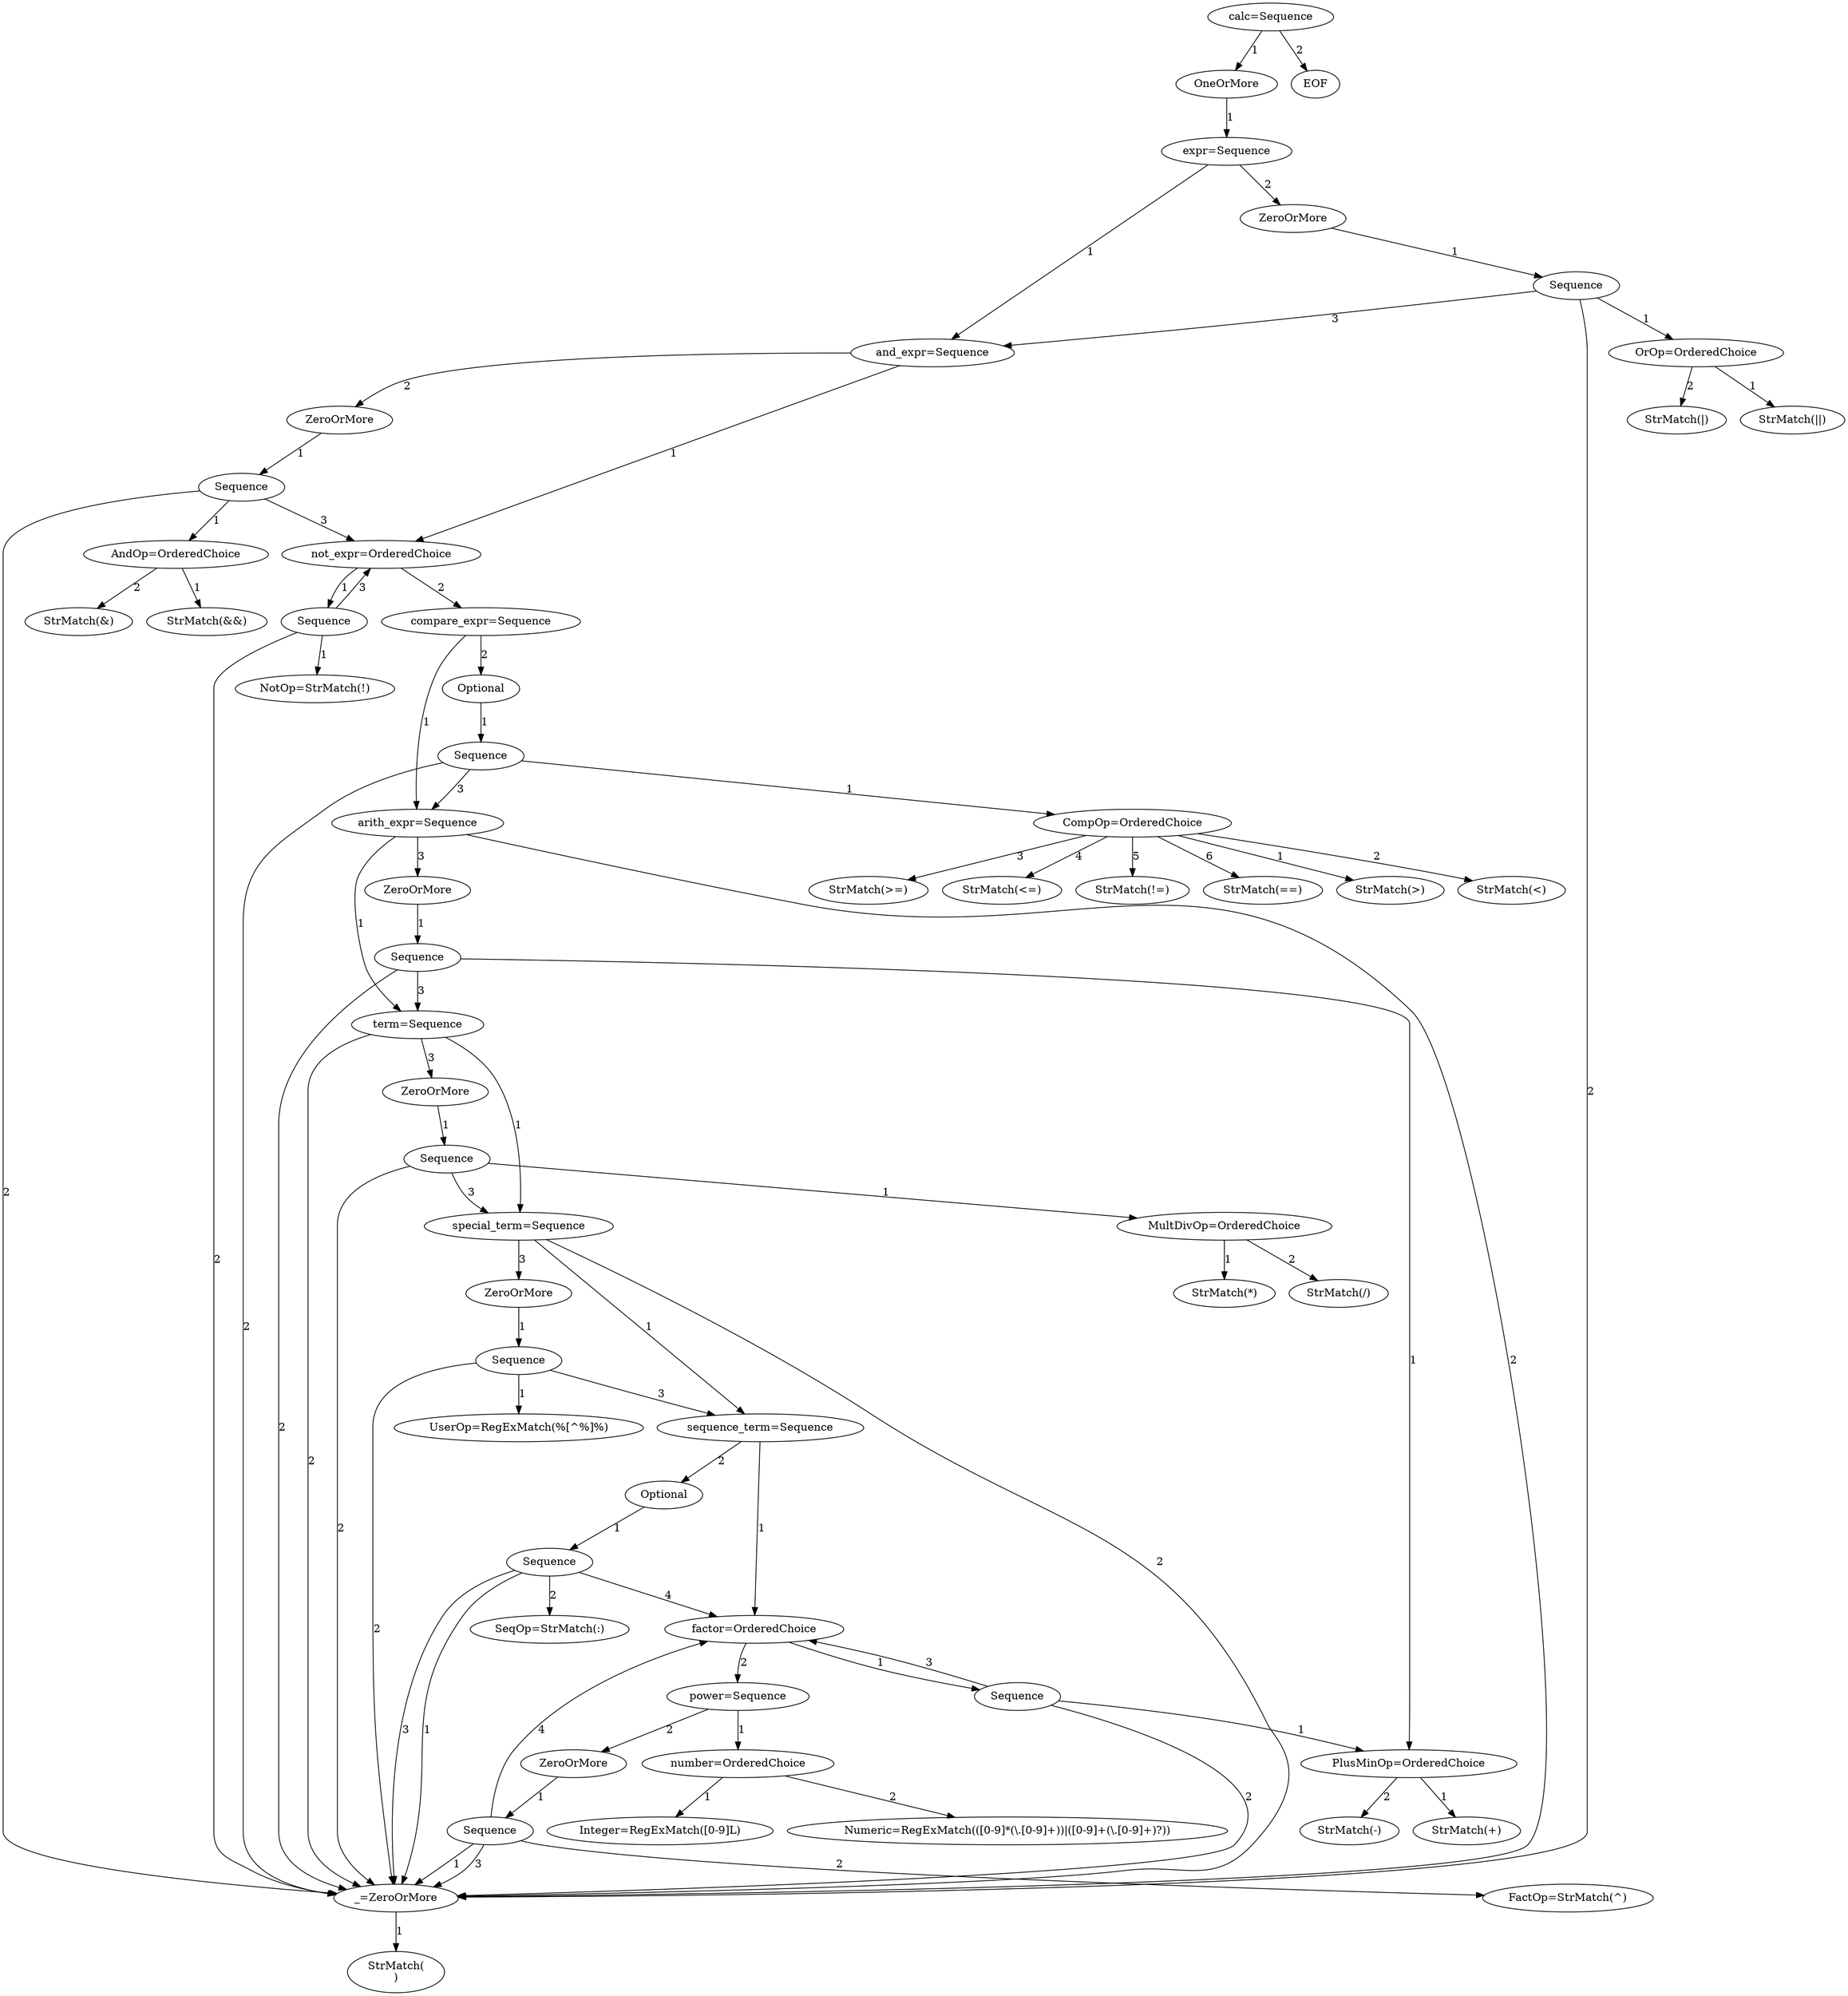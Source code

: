 digraph arpeggio_graph {
4359523072 [label="calc=Sequence"];
4359523072->4359522064 [label="1"]

4359522064 [label="OneOrMore"];
4359522064->4359523296 [label="1"]

4359523296 [label="expr=Sequence"];
4359523296->4359447272 [label="1"]

4359447272 [label="and_expr=Sequence"];
4359447272->4359446824 [label="1"]

4359446824 [label="not_expr=OrderedChoice"];
4359446824->4359448728 [label="1"]

4359448728 [label="Sequence"];
4359448728->4359523128 [label="1"]

4359523128 [label="NotOp=StrMatch(!)"];
4359448728->4359523464 [label="2"]

4359523464 [label="_=ZeroOrMore"];
4359523464->4359553544 [label="1"]

4359553544 [label="StrMatch(\n)"];
4359448728->4359446824 [label="3"]

4359446824->4359446992 [label="2"]

4359446992 [label="compare_expr=Sequence"];
4359446992->4359447608 [label="1"]

4359447608 [label="arith_expr=Sequence"];
4359447608->4359448224 [label="1"]

4359448224 [label="term=Sequence"];
4359448224->4359448672 [label="1"]

4359448672 [label="special_term=Sequence"];
4359448672->4359448616 [label="1"]

4359448616 [label="sequence_term=Sequence"];
4359448616->4359449288 [label="1"]

4359449288 [label="factor=OrderedChoice"];
4359449288->4359508600 [label="1"]

4359508600 [label="Sequence"];
4359508600->4359522736 [label="1"]

4359522736 [label="PlusMinOp=OrderedChoice"];
4359522736->4359523184 [label="1"]

4359523184 [label="StrMatch(+)"];
4359522736->4359523240 [label="2"]

4359523240 [label="StrMatch(-)"];
4359508600->4359523464 [label="2"]

4359508600->4359449288 [label="3"]

4359449288->4359508096 [label="2"]

4359508096 [label="power=Sequence"];
4359508096->4359447832 [label="1"]

4359447832 [label="number=OrderedChoice"];
4359447832->4359448504 [label="1"]

4359448504 [label="Integer=RegExMatch([0-9]L)"];
4359447832->4359470720 [label="2"]

4359470720 [label="Numeric=RegExMatch(([0-9]*(\\.[0-9]+))|([0-9]+(\\.[0-9]+)?))"];
4359508096->4359450240 [label="2"]

4359450240 [label="ZeroOrMore"];
4359450240->4359509216 [label="1"]

4359509216 [label="Sequence"];
4359509216->4359523464 [label="1"]

4359509216->4359523632 [label="2"]

4359523632 [label="FactOp=StrMatch(^)"];
4359509216->4359523464 [label="3"]

4359509216->4359449288 [label="4"]

4359448616->4359450576 [label="2"]

4359450576 [label="Optional"];
4359450576->4359508432 [label="1"]

4359508432 [label="Sequence"];
4359508432->4359523464 [label="1"]

4359508432->4359523688 [label="2"]

4359523688 [label="SeqOp=StrMatch(:)"];
4359508432->4359523464 [label="3"]

4359508432->4359449288 [label="4"]

4359448672->4359523464 [label="2"]

4359448672->4359450128 [label="3"]

4359450128 [label="ZeroOrMore"];
4359450128->4359508040 [label="1"]

4359508040 [label="Sequence"];
4359508040->4359523520 [label="1"]

4359523520 [label="UserOp=RegExMatch(%[^%]%)"];
4359508040->4359523464 [label="2"]

4359508040->4359448616 [label="3"]

4359448224->4359523464 [label="2"]

4359448224->4359449680 [label="3"]

4359449680 [label="ZeroOrMore"];
4359449680->4359450184 [label="1"]

4359450184 [label="Sequence"];
4359450184->4359521504 [label="1"]

4359521504 [label="MultDivOp=OrderedChoice"];
4359521504->4359523352 [label="1"]

4359523352 [label="StrMatch(*)"];
4359521504->4359523408 [label="2"]

4359523408 [label="StrMatch(/)"];
4359450184->4359523464 [label="2"]

4359450184->4359448672 [label="3"]

4359447608->4359523464 [label="2"]

4359447608->4359449008 [label="3"]

4359449008 [label="ZeroOrMore"];
4359449008->4359449736 [label="1"]

4359449736 [label="Sequence"];
4359449736->4359522736 [label="1"]

4359449736->4359523464 [label="2"]

4359449736->4359448224 [label="3"]

4359446992->4359448448 [label="2"]

4359448448 [label="Optional"];
4359448448->4359449064 [label="1"]

4359449064 [label="Sequence"];
4359449064->4359523576 [label="1"]

4359523576 [label="CompOp=OrderedChoice"];
4359523576->4359521280 [label="1"]

4359521280 [label="StrMatch(>)"];
4359523576->4359523744 [label="2"]

4359523744 [label="StrMatch(<)"];
4359523576->4359523856 [label="3"]

4359523856 [label="StrMatch(>=)"];
4359523576->4359523968 [label="4"]

4359523968 [label="StrMatch(<=)"];
4359523576->4359524080 [label="5"]

4359524080 [label="StrMatch(!=)"];
4359523576->4359524192 [label="6"]

4359524192 [label="StrMatch(==)"];
4359449064->4359523464 [label="2"]

4359449064->4359447608 [label="3"]

4359447272->4359448056 [label="2"]

4359448056 [label="ZeroOrMore"];
4359448056->4359448560 [label="1"]

4359448560 [label="Sequence"];
4359448560->4359521112 [label="1"]

4359521112 [label="AndOp=OrderedChoice"];
4359521112->4359523016 [label="1"]

4359523016 [label="StrMatch(&&)"];
4359521112->4359522960 [label="2"]

4359522960 [label="StrMatch(&)"];
4359448560->4359523464 [label="2"]

4359448560->4359446824 [label="3"]

4359523296->4359447384 [label="2"]

4359447384 [label="ZeroOrMore"];
4359447384->4359448168 [label="1"]

4359448168 [label="Sequence"];
4359448168->4359522176 [label="1"]

4359522176 [label="OrOp=OrderedChoice"];
4359522176->4359522792 [label="1"]

4359522792 [label="StrMatch(||)"];
4359522176->4359521560 [label="2"]

4359521560 [label="StrMatch(|)"];
4359448168->4359523464 [label="2"]

4359448168->4359447272 [label="3"]

4359523072->4359168352 [label="2"]

4359168352 [label="EOF"];
}
